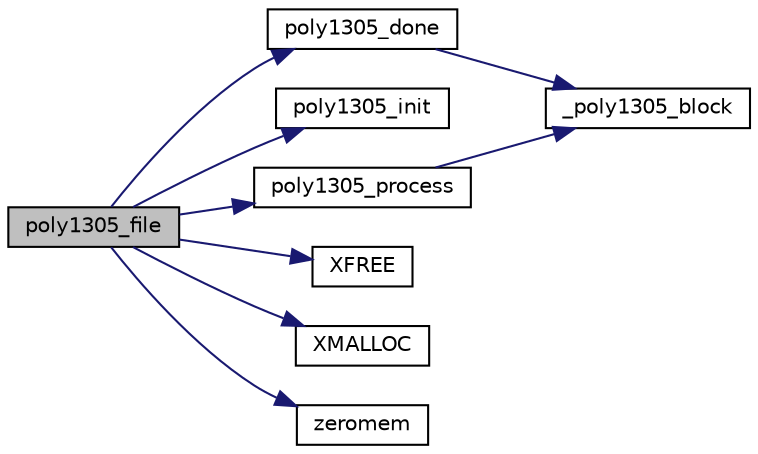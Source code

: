 digraph "poly1305_file"
{
 // LATEX_PDF_SIZE
  edge [fontname="Helvetica",fontsize="10",labelfontname="Helvetica",labelfontsize="10"];
  node [fontname="Helvetica",fontsize="10",shape=record];
  rankdir="LR";
  Node0 [label="poly1305_file",height=0.2,width=0.4,color="black", fillcolor="grey75", style="filled", fontcolor="black",tooltip="POLY1305 a file."];
  Node0 -> Node1 [color="midnightblue",fontsize="10",style="solid",fontname="Helvetica"];
  Node1 [label="poly1305_done",height=0.2,width=0.4,color="black", fillcolor="white", style="filled",URL="$poly1305_8c.html#af7ae26dde05dcb271ec4f15e6f406f8d",tooltip="Terminate a POLY1305 session."];
  Node1 -> Node2 [color="midnightblue",fontsize="10",style="solid",fontname="Helvetica"];
  Node2 [label="_poly1305_block",height=0.2,width=0.4,color="black", fillcolor="white", style="filled",URL="$poly1305_8c.html#af2b454846eb0342729e1d878e31c5cf6",tooltip=" "];
  Node0 -> Node3 [color="midnightblue",fontsize="10",style="solid",fontname="Helvetica"];
  Node3 [label="poly1305_init",height=0.2,width=0.4,color="black", fillcolor="white", style="filled",URL="$poly1305_8c.html#a09bc8f3b4b3b4cbd2a2b10c9814a1619",tooltip="Initialize an POLY1305 context."];
  Node0 -> Node4 [color="midnightblue",fontsize="10",style="solid",fontname="Helvetica"];
  Node4 [label="poly1305_process",height=0.2,width=0.4,color="black", fillcolor="white", style="filled",URL="$poly1305_8c.html#a44ef0e35cc1f514f942c015c105b9f01",tooltip="Process data through POLY1305."];
  Node4 -> Node2 [color="midnightblue",fontsize="10",style="solid",fontname="Helvetica"];
  Node0 -> Node5 [color="midnightblue",fontsize="10",style="solid",fontname="Helvetica"];
  Node5 [label="XFREE",height=0.2,width=0.4,color="black", fillcolor="white", style="filled",URL="$tomcrypt__cfg_8h.html#a260d66fc0690e0502cf3bfe7b5244b75",tooltip=" "];
  Node0 -> Node6 [color="midnightblue",fontsize="10",style="solid",fontname="Helvetica"];
  Node6 [label="XMALLOC",height=0.2,width=0.4,color="black", fillcolor="white", style="filled",URL="$tomcrypt__cfg_8h.html#af363355f38fbaacdefacf270436ae1c9",tooltip=" "];
  Node0 -> Node7 [color="midnightblue",fontsize="10",style="solid",fontname="Helvetica"];
  Node7 [label="zeromem",height=0.2,width=0.4,color="black", fillcolor="white", style="filled",URL="$tomcrypt__misc_8h.html#a63b6e188713790263bfd3612fe8b398f",tooltip="Zero a block of memory."];
}
